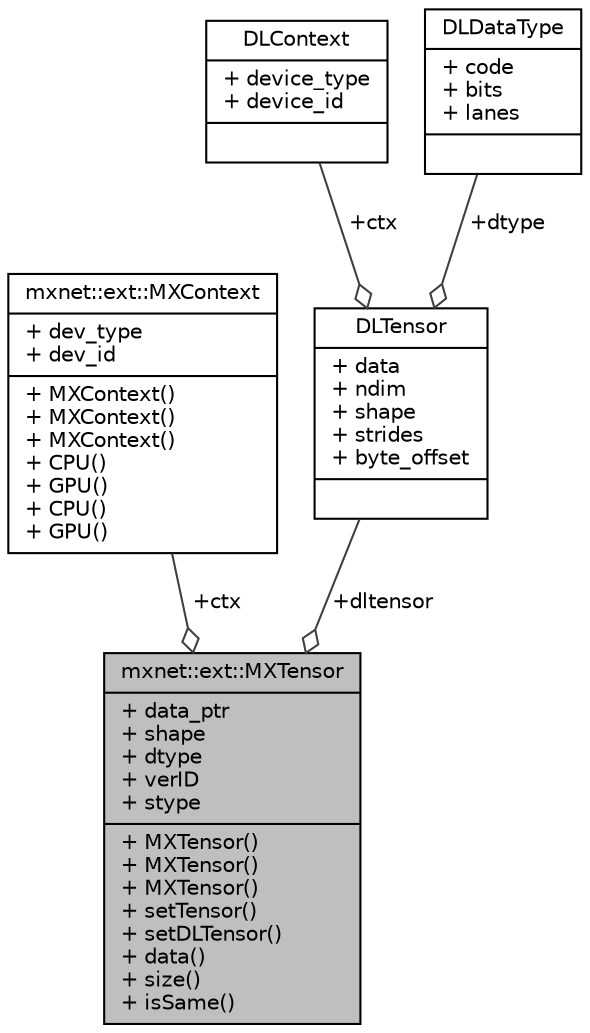 digraph "mxnet::ext::MXTensor"
{
 // LATEX_PDF_SIZE
  edge [fontname="Helvetica",fontsize="10",labelfontname="Helvetica",labelfontsize="10"];
  node [fontname="Helvetica",fontsize="10",shape=record];
  Node1 [label="{mxnet::ext::MXTensor\n|+ data_ptr\l+ shape\l+ dtype\l+ verID\l+ stype\l|+ MXTensor()\l+ MXTensor()\l+ MXTensor()\l+ setTensor()\l+ setDLTensor()\l+ data()\l+ size()\l+ isSame()\l}",height=0.2,width=0.4,color="black", fillcolor="grey75", style="filled", fontcolor="black",tooltip="Tensor data structure used by custom operator."];
  Node2 -> Node1 [color="grey25",fontsize="10",style="solid",label=" +ctx" ,arrowhead="odiamond",fontname="Helvetica"];
  Node2 [label="{mxnet::ext::MXContext\n|+ dev_type\l+ dev_id\l|+ MXContext()\l+ MXContext()\l+ MXContext()\l+ CPU()\l+ GPU()\l+ CPU()\l+ GPU()\l}",height=0.2,width=0.4,color="black", fillcolor="white", style="filled",URL="$structmxnet_1_1ext_1_1MXContext.html",tooltip="Context info passing from MXNet OpContext dev_type is string repr of supported context,..."];
  Node3 -> Node1 [color="grey25",fontsize="10",style="solid",label=" +dltensor" ,arrowhead="odiamond",fontname="Helvetica"];
  Node3 [label="{DLTensor\n|+ data\l+ ndim\l+ shape\l+ strides\l+ byte_offset\l|}",height=0.2,width=0.4,color="black", fillcolor="white", style="filled",URL="$structDLTensor.html",tooltip="Plain C Tensor object, does not manage memory."];
  Node4 -> Node3 [color="grey25",fontsize="10",style="solid",label=" +ctx" ,arrowhead="odiamond",fontname="Helvetica"];
  Node4 [label="{DLContext\n|+ device_type\l+ device_id\l|}",height=0.2,width=0.4,color="black", fillcolor="white", style="filled",URL="$structDLContext.html",tooltip="A Device context for Tensor and operator."];
  Node5 -> Node3 [color="grey25",fontsize="10",style="solid",label=" +dtype" ,arrowhead="odiamond",fontname="Helvetica"];
  Node5 [label="{DLDataType\n|+ code\l+ bits\l+ lanes\l|}",height=0.2,width=0.4,color="black", fillcolor="white", style="filled",URL="$structDLDataType.html",tooltip="The data type the tensor can hold."];
}
